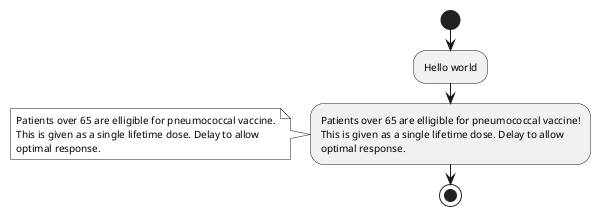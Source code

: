 {
  "sha1": "rwcjtxbvohpsfeud04n54dpaa3l2wqc",
  "insertion": {
    "when": "2024-06-04T17:28:44.344Z",
    "url": "https://forum.plantuml.net/12437/wrapwidth-wraps-punctuation-when-a-font-size-is-set?show=12437",
    "user": "plantuml@gmail.com"
  }
}
@startuml
skinparam wrapWidth 267
skinparam ActivityFontSize 10
skinparam NoteFontSize 10

start
:Hello world;
:Patients over 65 are elligible for pneumococcal vaccine! This is given as a single lifetime dose. Delay to allow optimal response.;
     note left #white
Patients over 65 are elligible for pneumococcal vaccine. This is given as a single lifetime dose. Delay to allow optimal response.
      end note
stop
@enduml
